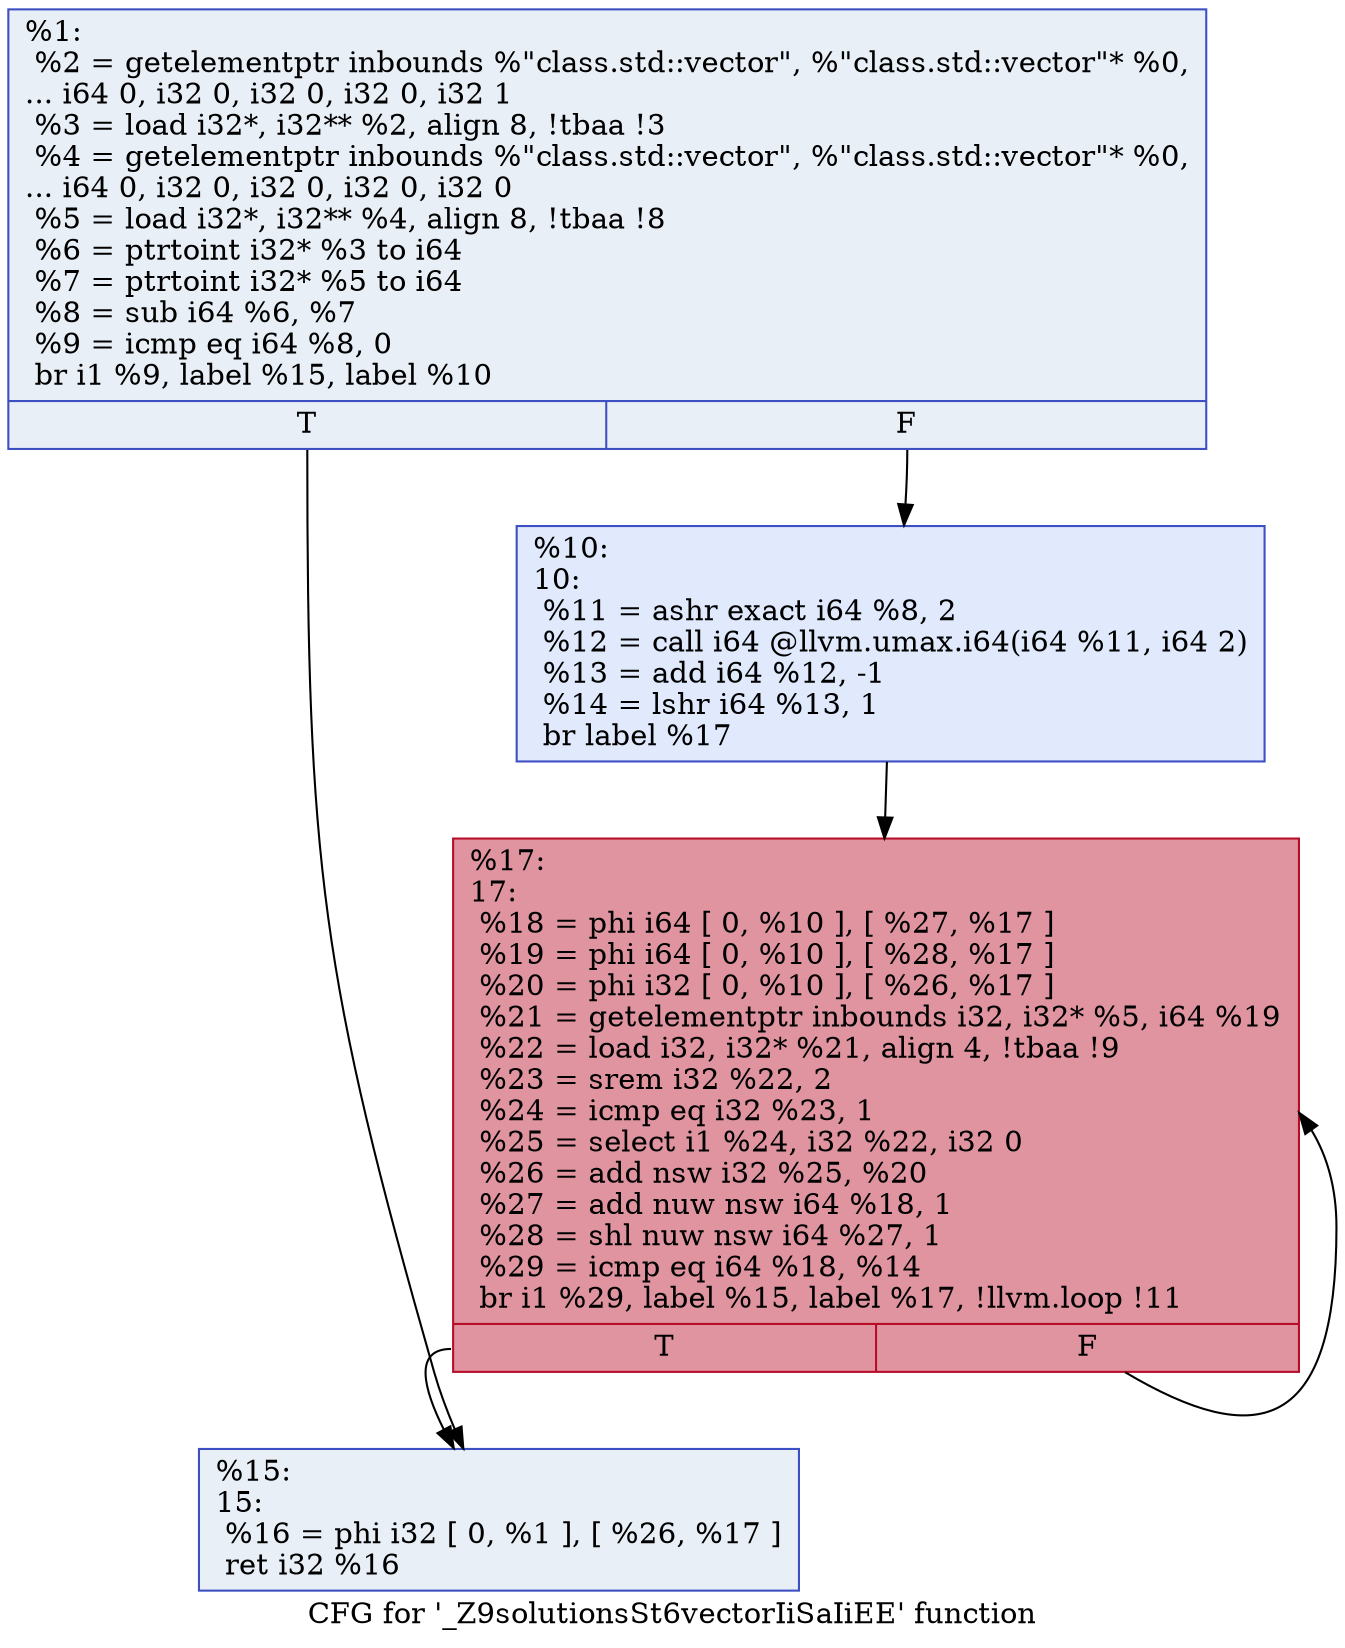 digraph "CFG for '_Z9solutionsSt6vectorIiSaIiEE' function" {
	label="CFG for '_Z9solutionsSt6vectorIiSaIiEE' function";

	Node0x55e94c1eeee0 [shape=record,color="#3d50c3ff", style=filled, fillcolor="#cedaeb70",label="{%1:\l  %2 = getelementptr inbounds %\"class.std::vector\", %\"class.std::vector\"* %0,\l... i64 0, i32 0, i32 0, i32 0, i32 1\l  %3 = load i32*, i32** %2, align 8, !tbaa !3\l  %4 = getelementptr inbounds %\"class.std::vector\", %\"class.std::vector\"* %0,\l... i64 0, i32 0, i32 0, i32 0, i32 0\l  %5 = load i32*, i32** %4, align 8, !tbaa !8\l  %6 = ptrtoint i32* %3 to i64\l  %7 = ptrtoint i32* %5 to i64\l  %8 = sub i64 %6, %7\l  %9 = icmp eq i64 %8, 0\l  br i1 %9, label %15, label %10\l|{<s0>T|<s1>F}}"];
	Node0x55e94c1eeee0:s0 -> Node0x55e94c1f0390;
	Node0x55e94c1eeee0:s1 -> Node0x55e94c1f0820;
	Node0x55e94c1f0820 [shape=record,color="#3d50c3ff", style=filled, fillcolor="#b9d0f970",label="{%10:\l10:                                               \l  %11 = ashr exact i64 %8, 2\l  %12 = call i64 @llvm.umax.i64(i64 %11, i64 2)\l  %13 = add i64 %12, -1\l  %14 = lshr i64 %13, 1\l  br label %17\l}"];
	Node0x55e94c1f0820 -> Node0x55e94c1f0de0;
	Node0x55e94c1f0390 [shape=record,color="#3d50c3ff", style=filled, fillcolor="#cedaeb70",label="{%15:\l15:                                               \l  %16 = phi i32 [ 0, %1 ], [ %26, %17 ]\l  ret i32 %16\l}"];
	Node0x55e94c1f0de0 [shape=record,color="#b70d28ff", style=filled, fillcolor="#b70d2870",label="{%17:\l17:                                               \l  %18 = phi i64 [ 0, %10 ], [ %27, %17 ]\l  %19 = phi i64 [ 0, %10 ], [ %28, %17 ]\l  %20 = phi i32 [ 0, %10 ], [ %26, %17 ]\l  %21 = getelementptr inbounds i32, i32* %5, i64 %19\l  %22 = load i32, i32* %21, align 4, !tbaa !9\l  %23 = srem i32 %22, 2\l  %24 = icmp eq i32 %23, 1\l  %25 = select i1 %24, i32 %22, i32 0\l  %26 = add nsw i32 %25, %20\l  %27 = add nuw nsw i64 %18, 1\l  %28 = shl nuw nsw i64 %27, 1\l  %29 = icmp eq i64 %18, %14\l  br i1 %29, label %15, label %17, !llvm.loop !11\l|{<s0>T|<s1>F}}"];
	Node0x55e94c1f0de0:s0 -> Node0x55e94c1f0390;
	Node0x55e94c1f0de0:s1 -> Node0x55e94c1f0de0;
}
